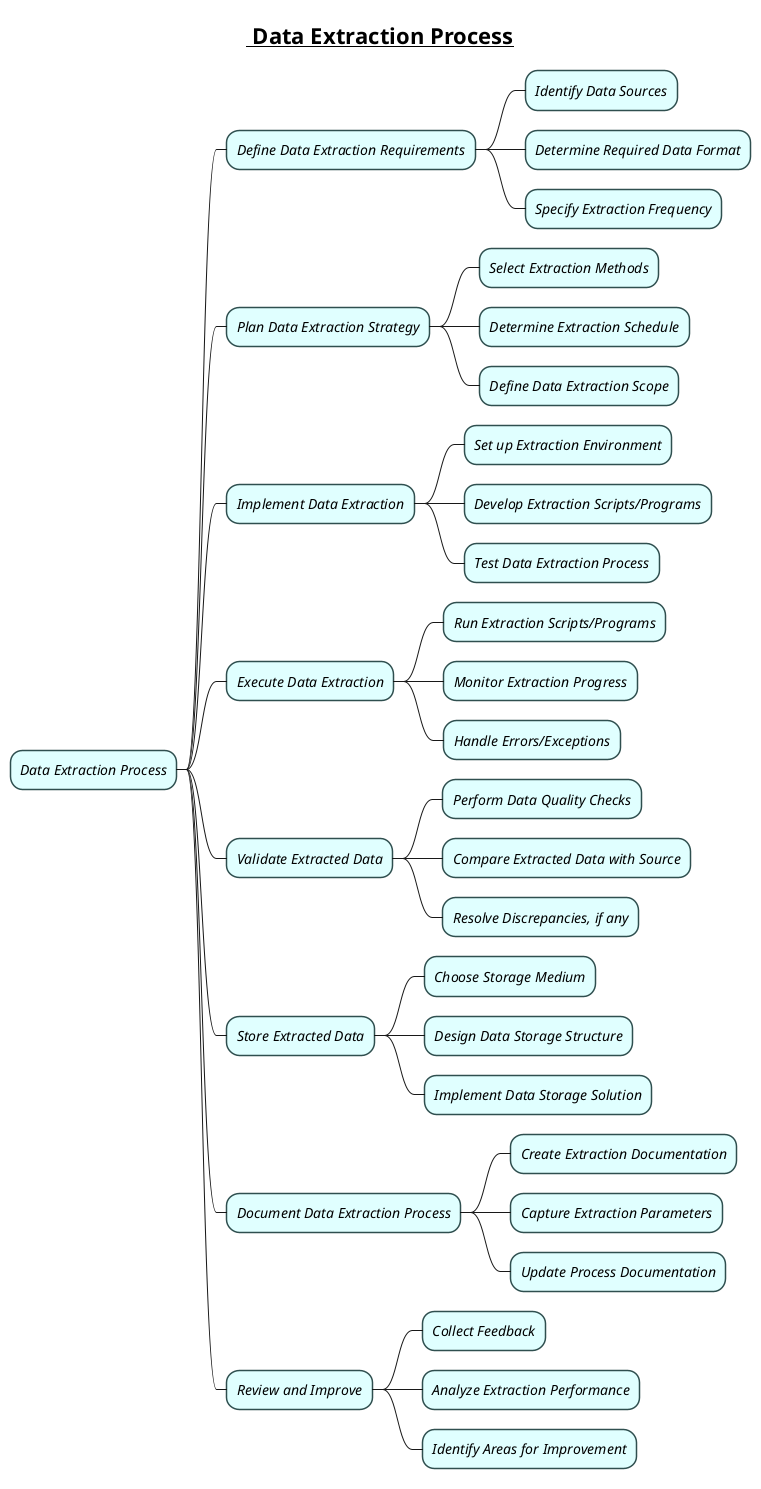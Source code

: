 @startmindmap
skinparam node {
    BorderColor DarkSlateGray
    BackgroundColor LightCyan
    FontStyle italic
}
skinparam connector {
    Color DarkSlateGray
    FontStyle Bold
}

title =__ Data Extraction Process__
* Data Extraction Process

** Define Data Extraction Requirements
*** Identify Data Sources
*** Determine Required Data Format
*** Specify Extraction Frequency

** Plan Data Extraction Strategy
*** Select Extraction Methods
*** Determine Extraction Schedule
*** Define Data Extraction Scope

** Implement Data Extraction
*** Set up Extraction Environment
*** Develop Extraction Scripts/Programs
*** Test Data Extraction Process

** Execute Data Extraction
*** Run Extraction Scripts/Programs
*** Monitor Extraction Progress
*** Handle Errors/Exceptions

** Validate Extracted Data
*** Perform Data Quality Checks
*** Compare Extracted Data with Source
*** Resolve Discrepancies, if any

** Store Extracted Data
*** Choose Storage Medium
*** Design Data Storage Structure
*** Implement Data Storage Solution

** Document Data Extraction Process
*** Create Extraction Documentation
*** Capture Extraction Parameters
*** Update Process Documentation

** Review and Improve
*** Collect Feedback
*** Analyze Extraction Performance
*** Identify Areas for Improvement
@endmindmap
